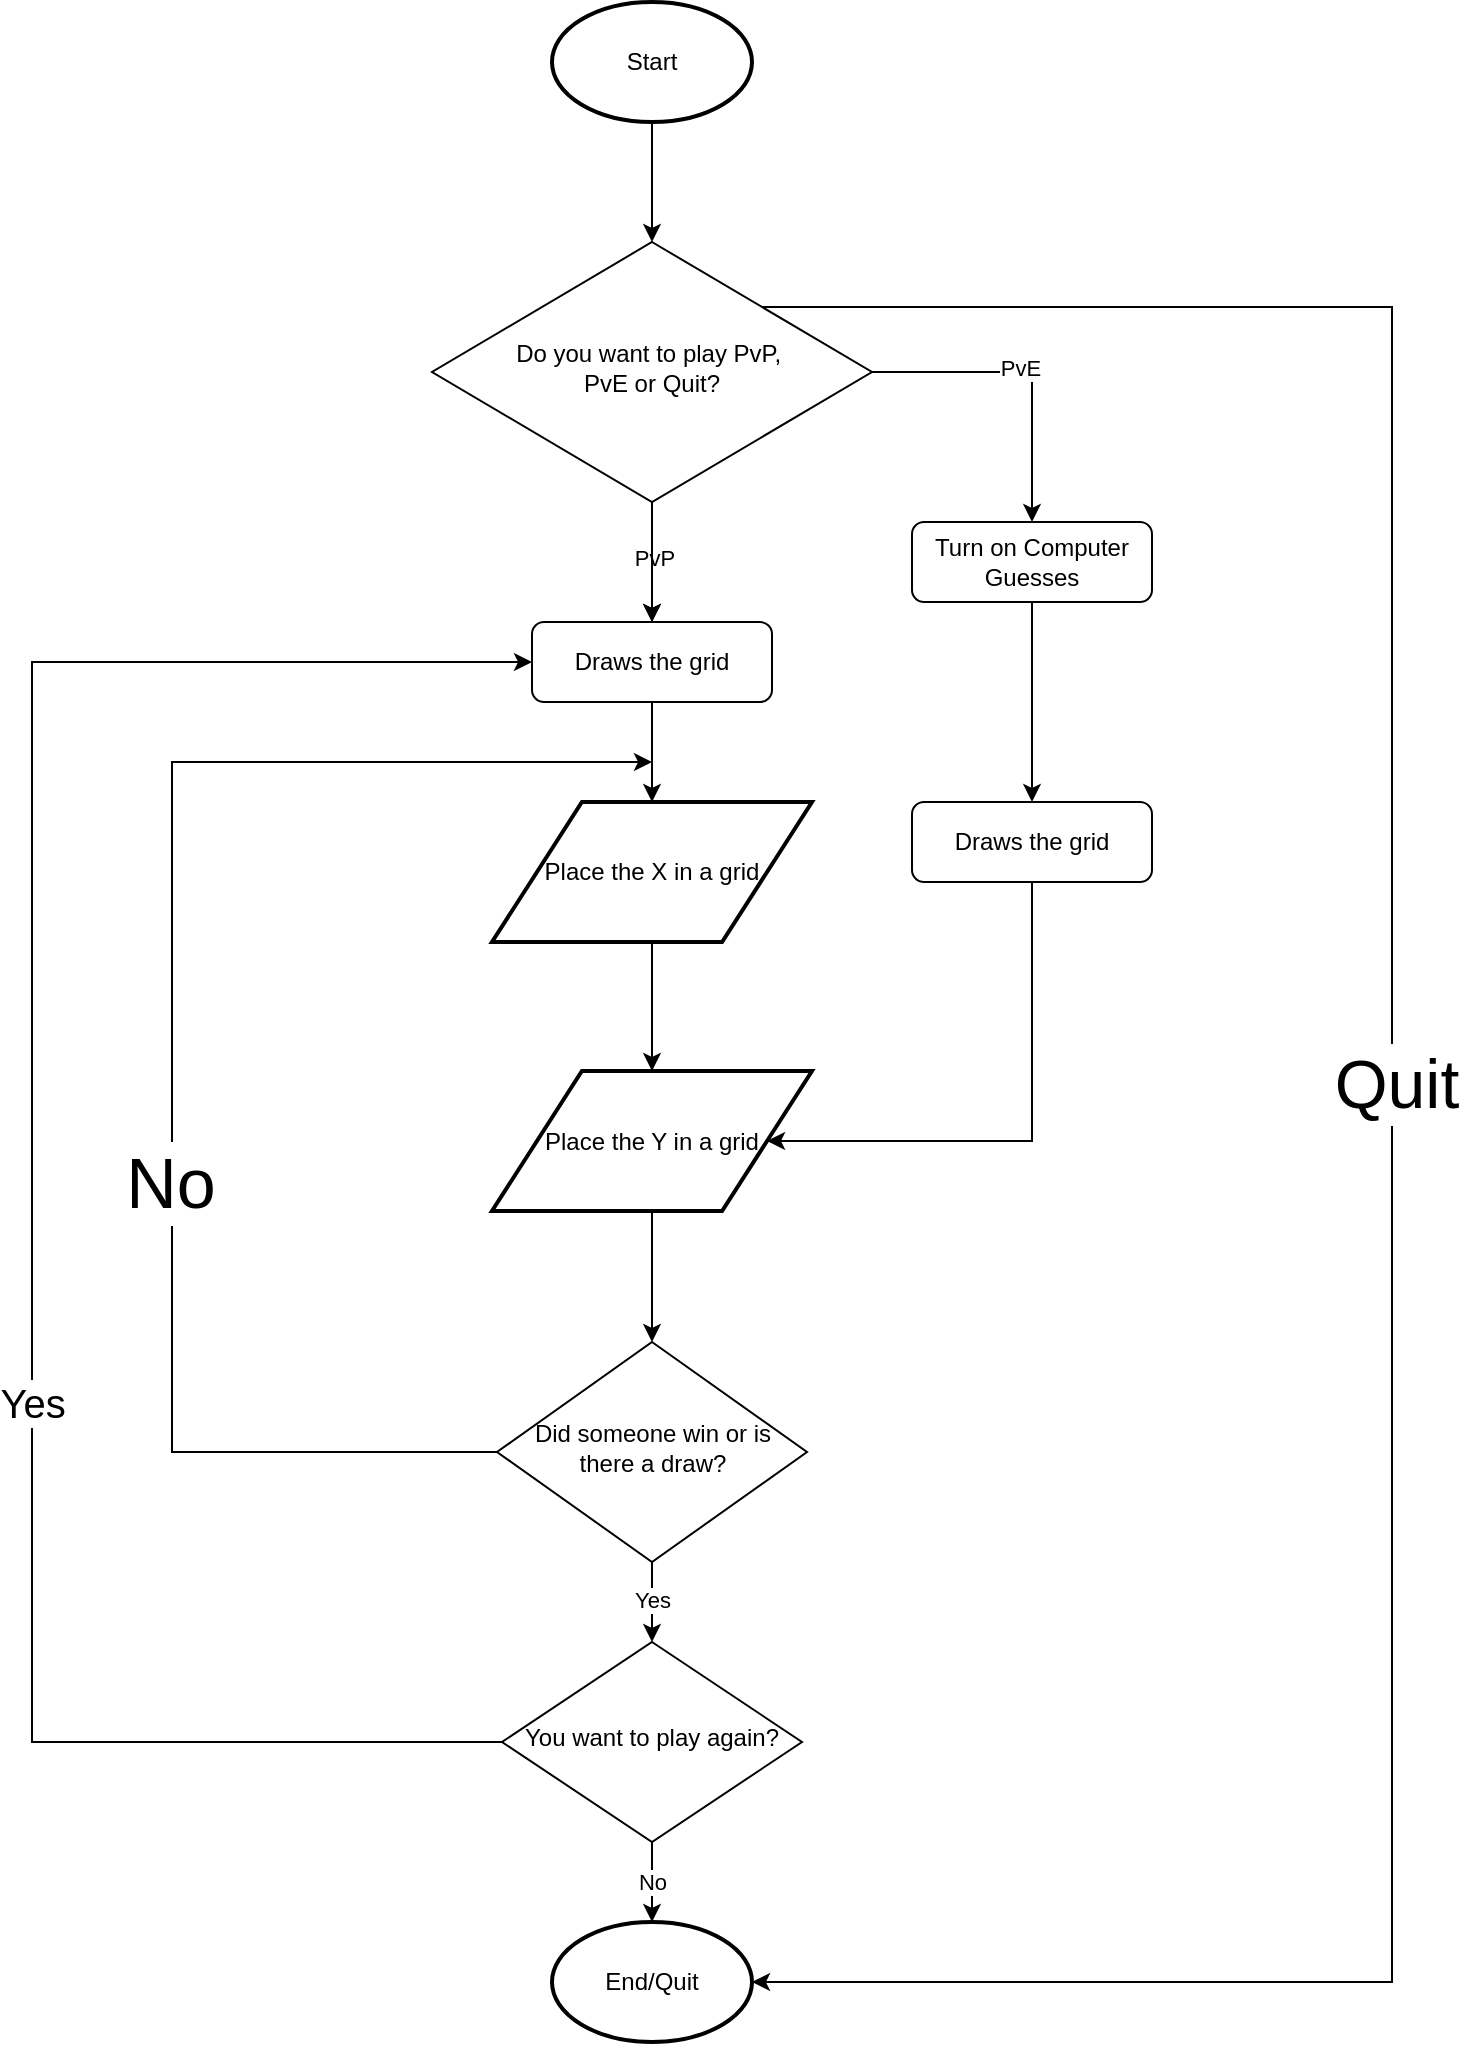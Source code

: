 <mxfile version="28.2.8">
  <diagram id="C5RBs43oDa-KdzZeNtuy" name="Page-1">
    <mxGraphModel dx="1384" dy="1924" grid="1" gridSize="10" guides="1" tooltips="1" connect="1" arrows="1" fold="1" page="1" pageScale="1" pageWidth="827" pageHeight="1169" math="0" shadow="0">
      <root>
        <mxCell id="WIyWlLk6GJQsqaUBKTNV-0" />
        <mxCell id="WIyWlLk6GJQsqaUBKTNV-1" parent="WIyWlLk6GJQsqaUBKTNV-0" />
        <mxCell id="bFRosWHfTbhS6MpU1pSR-18" value="" style="edgeStyle=orthogonalEdgeStyle;rounded=0;orthogonalLoop=1;jettySize=auto;html=1;" edge="1" parent="WIyWlLk6GJQsqaUBKTNV-1" source="WIyWlLk6GJQsqaUBKTNV-3" target="bFRosWHfTbhS6MpU1pSR-17">
          <mxGeometry relative="1" as="geometry" />
        </mxCell>
        <mxCell id="WIyWlLk6GJQsqaUBKTNV-3" value="Turn on Computer Guesses" style="rounded=1;whiteSpace=wrap;html=1;fontSize=12;glass=0;strokeWidth=1;shadow=0;" parent="WIyWlLk6GJQsqaUBKTNV-1" vertex="1">
          <mxGeometry x="510" y="130" width="120" height="40" as="geometry" />
        </mxCell>
        <mxCell id="bFRosWHfTbhS6MpU1pSR-3" value="" style="edgeStyle=orthogonalEdgeStyle;rounded=0;orthogonalLoop=1;jettySize=auto;html=1;entryX=0.5;entryY=0;entryDx=0;entryDy=0;" edge="1" parent="WIyWlLk6GJQsqaUBKTNV-1" source="WIyWlLk6GJQsqaUBKTNV-6" target="WIyWlLk6GJQsqaUBKTNV-7">
          <mxGeometry relative="1" as="geometry">
            <mxPoint x="80" y="55" as="targetPoint" />
          </mxGeometry>
        </mxCell>
        <mxCell id="bFRosWHfTbhS6MpU1pSR-6" value="PvP" style="edgeLabel;html=1;align=center;verticalAlign=middle;resizable=0;points=[];" vertex="1" connectable="0" parent="bFRosWHfTbhS6MpU1pSR-3">
          <mxGeometry x="-0.09" y="1" relative="1" as="geometry">
            <mxPoint as="offset" />
          </mxGeometry>
        </mxCell>
        <mxCell id="bFRosWHfTbhS6MpU1pSR-5" value="" style="edgeStyle=orthogonalEdgeStyle;rounded=0;orthogonalLoop=1;jettySize=auto;html=1;entryX=0.5;entryY=0;entryDx=0;entryDy=0;" edge="1" parent="WIyWlLk6GJQsqaUBKTNV-1" source="WIyWlLk6GJQsqaUBKTNV-6" target="WIyWlLk6GJQsqaUBKTNV-3">
          <mxGeometry relative="1" as="geometry">
            <mxPoint x="580" y="90" as="targetPoint" />
          </mxGeometry>
        </mxCell>
        <mxCell id="bFRosWHfTbhS6MpU1pSR-7" value="PvE" style="edgeLabel;html=1;align=center;verticalAlign=middle;resizable=0;points=[];" vertex="1" connectable="0" parent="bFRosWHfTbhS6MpU1pSR-5">
          <mxGeometry x="-0.045" y="2" relative="1" as="geometry">
            <mxPoint as="offset" />
          </mxGeometry>
        </mxCell>
        <mxCell id="bFRosWHfTbhS6MpU1pSR-32" value="" style="edgeStyle=orthogonalEdgeStyle;rounded=0;orthogonalLoop=1;jettySize=auto;html=1;" edge="1" parent="WIyWlLk6GJQsqaUBKTNV-1" source="WIyWlLk6GJQsqaUBKTNV-6" target="WIyWlLk6GJQsqaUBKTNV-7">
          <mxGeometry relative="1" as="geometry" />
        </mxCell>
        <mxCell id="WIyWlLk6GJQsqaUBKTNV-6" value="Do you want to play PvP,&amp;nbsp;&lt;div&gt;PvE or Quit?&lt;/div&gt;" style="rhombus;whiteSpace=wrap;html=1;shadow=0;fontFamily=Helvetica;fontSize=12;align=center;strokeWidth=1;spacing=6;spacingTop=-4;" parent="WIyWlLk6GJQsqaUBKTNV-1" vertex="1">
          <mxGeometry x="270" y="-10" width="220" height="130" as="geometry" />
        </mxCell>
        <mxCell id="bFRosWHfTbhS6MpU1pSR-14" value="" style="edgeStyle=orthogonalEdgeStyle;rounded=0;orthogonalLoop=1;jettySize=auto;html=1;" edge="1" parent="WIyWlLk6GJQsqaUBKTNV-1" source="WIyWlLk6GJQsqaUBKTNV-7" target="bFRosWHfTbhS6MpU1pSR-13">
          <mxGeometry relative="1" as="geometry" />
        </mxCell>
        <mxCell id="WIyWlLk6GJQsqaUBKTNV-7" value="Draws the grid" style="rounded=1;whiteSpace=wrap;html=1;fontSize=12;glass=0;strokeWidth=1;shadow=0;" parent="WIyWlLk6GJQsqaUBKTNV-1" vertex="1">
          <mxGeometry x="320" y="180" width="120" height="40" as="geometry" />
        </mxCell>
        <mxCell id="bFRosWHfTbhS6MpU1pSR-21" value="" style="edgeStyle=orthogonalEdgeStyle;rounded=0;orthogonalLoop=1;jettySize=auto;html=1;" edge="1" parent="WIyWlLk6GJQsqaUBKTNV-1" source="bFRosWHfTbhS6MpU1pSR-0" target="WIyWlLk6GJQsqaUBKTNV-6">
          <mxGeometry relative="1" as="geometry" />
        </mxCell>
        <mxCell id="bFRosWHfTbhS6MpU1pSR-0" value="Start" style="strokeWidth=2;html=1;shape=mxgraph.flowchart.start_1;whiteSpace=wrap;" vertex="1" parent="WIyWlLk6GJQsqaUBKTNV-1">
          <mxGeometry x="330" y="-130" width="100" height="60" as="geometry" />
        </mxCell>
        <mxCell id="bFRosWHfTbhS6MpU1pSR-8" value="End/Quit" style="strokeWidth=2;html=1;shape=mxgraph.flowchart.start_1;whiteSpace=wrap;" vertex="1" parent="WIyWlLk6GJQsqaUBKTNV-1">
          <mxGeometry x="330" y="830" width="100" height="60" as="geometry" />
        </mxCell>
        <mxCell id="bFRosWHfTbhS6MpU1pSR-9" value="" style="edgeStyle=orthogonalEdgeStyle;rounded=0;orthogonalLoop=1;jettySize=auto;html=1;entryX=1;entryY=0.5;entryDx=0;entryDy=0;exitX=1;exitY=0;exitDx=0;exitDy=0;entryPerimeter=0;" edge="1" parent="WIyWlLk6GJQsqaUBKTNV-1" source="WIyWlLk6GJQsqaUBKTNV-6" target="bFRosWHfTbhS6MpU1pSR-8">
          <mxGeometry relative="1" as="geometry">
            <mxPoint x="450" y="10" as="sourcePoint" />
            <mxPoint x="530" y="85" as="targetPoint" />
            <Array as="points">
              <mxPoint x="750" y="23" />
              <mxPoint x="750" y="860" />
            </Array>
          </mxGeometry>
        </mxCell>
        <mxCell id="bFRosWHfTbhS6MpU1pSR-10" value="Quit" style="edgeLabel;html=1;align=center;verticalAlign=middle;resizable=0;points=[];fontSize=34;" vertex="1" connectable="0" parent="bFRosWHfTbhS6MpU1pSR-9">
          <mxGeometry x="-0.045" y="2" relative="1" as="geometry">
            <mxPoint as="offset" />
          </mxGeometry>
        </mxCell>
        <mxCell id="bFRosWHfTbhS6MpU1pSR-16" value="" style="edgeStyle=orthogonalEdgeStyle;rounded=0;orthogonalLoop=1;jettySize=auto;html=1;" edge="1" parent="WIyWlLk6GJQsqaUBKTNV-1" source="bFRosWHfTbhS6MpU1pSR-13" target="bFRosWHfTbhS6MpU1pSR-15">
          <mxGeometry relative="1" as="geometry" />
        </mxCell>
        <mxCell id="bFRosWHfTbhS6MpU1pSR-13" value="Place the X in a grid" style="shape=parallelogram;html=1;strokeWidth=2;perimeter=parallelogramPerimeter;whiteSpace=wrap;rounded=1;arcSize=0;size=0.281;" vertex="1" parent="WIyWlLk6GJQsqaUBKTNV-1">
          <mxGeometry x="300" y="270" width="160" height="70" as="geometry" />
        </mxCell>
        <mxCell id="bFRosWHfTbhS6MpU1pSR-23" value="" style="edgeStyle=orthogonalEdgeStyle;rounded=0;orthogonalLoop=1;jettySize=auto;html=1;" edge="1" parent="WIyWlLk6GJQsqaUBKTNV-1" source="bFRosWHfTbhS6MpU1pSR-15" target="bFRosWHfTbhS6MpU1pSR-22">
          <mxGeometry relative="1" as="geometry" />
        </mxCell>
        <mxCell id="bFRosWHfTbhS6MpU1pSR-15" value="Place the Y in a grid" style="shape=parallelogram;html=1;strokeWidth=2;perimeter=parallelogramPerimeter;whiteSpace=wrap;rounded=1;arcSize=0;size=0.281;" vertex="1" parent="WIyWlLk6GJQsqaUBKTNV-1">
          <mxGeometry x="300" y="404.5" width="160" height="70" as="geometry" />
        </mxCell>
        <mxCell id="bFRosWHfTbhS6MpU1pSR-20" value="" style="edgeStyle=orthogonalEdgeStyle;rounded=0;orthogonalLoop=1;jettySize=auto;html=1;entryX=1;entryY=0.5;entryDx=0;entryDy=0;" edge="1" parent="WIyWlLk6GJQsqaUBKTNV-1" source="bFRosWHfTbhS6MpU1pSR-17" target="bFRosWHfTbhS6MpU1pSR-15">
          <mxGeometry relative="1" as="geometry">
            <mxPoint x="570" y="390" as="targetPoint" />
            <Array as="points">
              <mxPoint x="570" y="440" />
            </Array>
          </mxGeometry>
        </mxCell>
        <mxCell id="bFRosWHfTbhS6MpU1pSR-17" value="Draws the grid" style="rounded=1;whiteSpace=wrap;html=1;fontSize=12;glass=0;strokeWidth=1;shadow=0;" vertex="1" parent="WIyWlLk6GJQsqaUBKTNV-1">
          <mxGeometry x="510" y="270" width="120" height="40" as="geometry" />
        </mxCell>
        <mxCell id="bFRosWHfTbhS6MpU1pSR-30" value="" style="edgeStyle=orthogonalEdgeStyle;rounded=0;orthogonalLoop=1;jettySize=auto;html=1;" edge="1" parent="WIyWlLk6GJQsqaUBKTNV-1" source="bFRosWHfTbhS6MpU1pSR-22">
          <mxGeometry relative="1" as="geometry">
            <mxPoint x="380" y="250" as="targetPoint" />
            <Array as="points">
              <mxPoint x="140" y="595" />
              <mxPoint x="140" y="250" />
            </Array>
          </mxGeometry>
        </mxCell>
        <mxCell id="bFRosWHfTbhS6MpU1pSR-31" value="No" style="edgeLabel;html=1;align=center;verticalAlign=middle;resizable=0;points=[];fontSize=35;" vertex="1" connectable="0" parent="bFRosWHfTbhS6MpU1pSR-30">
          <mxGeometry x="-0.233" y="1" relative="1" as="geometry">
            <mxPoint y="-11" as="offset" />
          </mxGeometry>
        </mxCell>
        <mxCell id="bFRosWHfTbhS6MpU1pSR-48" value="" style="edgeStyle=orthogonalEdgeStyle;rounded=0;orthogonalLoop=1;jettySize=auto;html=1;" edge="1" parent="WIyWlLk6GJQsqaUBKTNV-1" source="bFRosWHfTbhS6MpU1pSR-22" target="bFRosWHfTbhS6MpU1pSR-35">
          <mxGeometry relative="1" as="geometry" />
        </mxCell>
        <mxCell id="bFRosWHfTbhS6MpU1pSR-49" value="Yes" style="edgeLabel;html=1;align=center;verticalAlign=middle;resizable=0;points=[];" vertex="1" connectable="0" parent="bFRosWHfTbhS6MpU1pSR-48">
          <mxGeometry x="-0.05" y="-1" relative="1" as="geometry">
            <mxPoint x="1" as="offset" />
          </mxGeometry>
        </mxCell>
        <mxCell id="bFRosWHfTbhS6MpU1pSR-22" value="Did someone win or is there a draw?" style="rhombus;whiteSpace=wrap;html=1;shadow=0;fontFamily=Helvetica;fontSize=12;align=center;strokeWidth=1;spacing=6;spacingTop=-4;" vertex="1" parent="WIyWlLk6GJQsqaUBKTNV-1">
          <mxGeometry x="302.5" y="540" width="155" height="110" as="geometry" />
        </mxCell>
        <mxCell id="bFRosWHfTbhS6MpU1pSR-43" value="" style="edgeStyle=orthogonalEdgeStyle;rounded=0;orthogonalLoop=1;jettySize=auto;html=1;entryX=0.5;entryY=0;entryDx=0;entryDy=0;entryPerimeter=0;" edge="1" parent="WIyWlLk6GJQsqaUBKTNV-1" source="bFRosWHfTbhS6MpU1pSR-35" target="bFRosWHfTbhS6MpU1pSR-8">
          <mxGeometry relative="1" as="geometry">
            <mxPoint x="750" y="595" as="targetPoint" />
          </mxGeometry>
        </mxCell>
        <mxCell id="bFRosWHfTbhS6MpU1pSR-44" value="No" style="edgeLabel;html=1;align=center;verticalAlign=middle;resizable=0;points=[];" vertex="1" connectable="0" parent="bFRosWHfTbhS6MpU1pSR-43">
          <mxGeometry relative="1" as="geometry">
            <mxPoint as="offset" />
          </mxGeometry>
        </mxCell>
        <mxCell id="bFRosWHfTbhS6MpU1pSR-46" value="" style="edgeStyle=orthogonalEdgeStyle;rounded=0;orthogonalLoop=1;jettySize=auto;html=1;entryX=0;entryY=0.5;entryDx=0;entryDy=0;exitX=0;exitY=0.5;exitDx=0;exitDy=0;" edge="1" parent="WIyWlLk6GJQsqaUBKTNV-1" source="bFRosWHfTbhS6MpU1pSR-35" target="WIyWlLk6GJQsqaUBKTNV-7">
          <mxGeometry relative="1" as="geometry">
            <Array as="points">
              <mxPoint x="70" y="740" />
              <mxPoint x="70" y="200" />
            </Array>
          </mxGeometry>
        </mxCell>
        <mxCell id="bFRosWHfTbhS6MpU1pSR-47" value="Yes" style="edgeLabel;html=1;align=center;verticalAlign=middle;resizable=0;points=[];fontSize=20;" vertex="1" connectable="0" parent="bFRosWHfTbhS6MpU1pSR-46">
          <mxGeometry x="-0.311" y="-1" relative="1" as="geometry">
            <mxPoint x="-1" y="-52" as="offset" />
          </mxGeometry>
        </mxCell>
        <mxCell id="bFRosWHfTbhS6MpU1pSR-35" value="You want to play again?" style="rhombus;whiteSpace=wrap;html=1;shadow=0;fontFamily=Helvetica;fontSize=12;align=center;strokeWidth=1;spacing=6;spacingTop=-4;" vertex="1" parent="WIyWlLk6GJQsqaUBKTNV-1">
          <mxGeometry x="305" y="690" width="150" height="100" as="geometry" />
        </mxCell>
      </root>
    </mxGraphModel>
  </diagram>
</mxfile>
